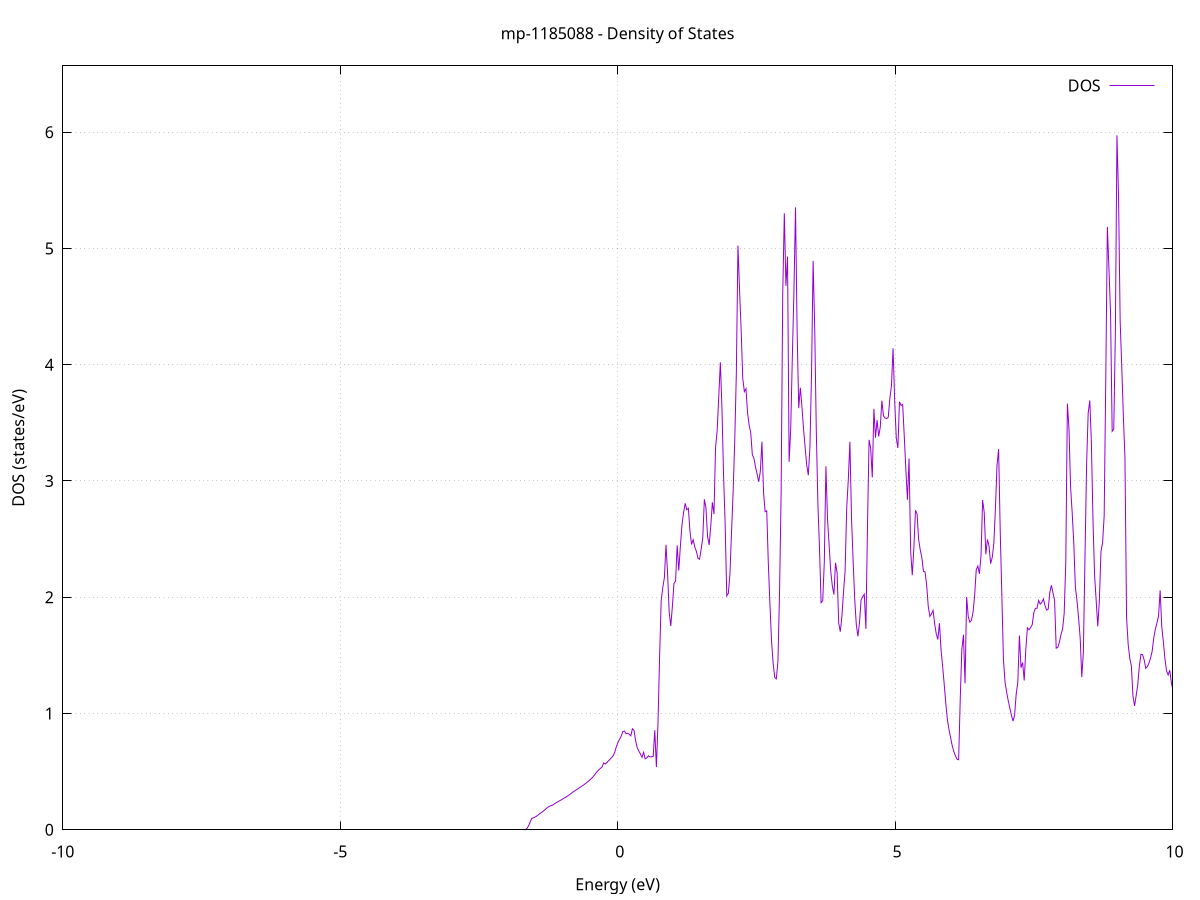 set title 'mp-1185088 - Density of States'
set xlabel 'Energy (eV)'
set ylabel 'DOS (states/eV)'
set grid
set xrange [-10:10]
set yrange [0:6.570]
set xzeroaxis lt -1
set terminal png size 800,600
set output 'mp-1185088_dos_gnuplot.png'
plot '-' using 1:2 with lines title 'DOS'
-41.209600 0.000000
-41.180800 0.000000
-41.152000 0.000000
-41.123200 0.000000
-41.094300 0.000000
-41.065500 0.000000
-41.036700 0.000000
-41.007900 0.000000
-40.979100 0.000000
-40.950200 0.000000
-40.921400 0.000000
-40.892600 0.000000
-40.863800 0.000000
-40.834900 0.000000
-40.806100 0.000000
-40.777300 0.000000
-40.748500 0.000000
-40.719700 0.000000
-40.690800 0.000000
-40.662000 0.000000
-40.633200 0.000000
-40.604400 0.000000
-40.575500 0.000000
-40.546700 0.000000
-40.517900 0.000000
-40.489100 0.000000
-40.460200 0.000000
-40.431400 0.000000
-40.402600 0.000000
-40.373800 0.000000
-40.345000 0.000000
-40.316100 0.000000
-40.287300 0.000000
-40.258500 0.000000
-40.229700 0.000000
-40.200800 0.000000
-40.172000 0.000000
-40.143200 0.000000
-40.114400 0.000000
-40.085600 0.000000
-40.056700 0.000000
-40.027900 0.000000
-39.999100 0.000000
-39.970300 0.000000
-39.941400 0.000000
-39.912600 0.000000
-39.883800 0.000000
-39.855000 0.000000
-39.826200 0.000000
-39.797300 0.000000
-39.768500 0.000000
-39.739700 0.000000
-39.710900 0.000000
-39.682000 0.000000
-39.653200 0.000000
-39.624400 0.000000
-39.595600 0.000000
-39.566800 0.000000
-39.537900 0.000000
-39.509100 0.000000
-39.480300 0.000000
-39.451500 0.000000
-39.422600 0.000000
-39.393800 0.000000
-39.365000 0.000000
-39.336200 0.000000
-39.307300 0.000000
-39.278500 0.000000
-39.249700 0.000000
-39.220900 0.000000
-39.192100 0.000000
-39.163200 0.000000
-39.134400 0.000000
-39.105600 0.000000
-39.076800 0.000000
-39.047900 0.000000
-39.019100 0.000000
-38.990300 0.000000
-38.961500 0.000000
-38.932700 0.000000
-38.903800 0.000000
-38.875000 0.000000
-38.846200 0.000000
-38.817400 0.000000
-38.788500 0.000000
-38.759700 0.000000
-38.730900 0.000000
-38.702100 0.000000
-38.673300 0.000000
-38.644400 0.000000
-38.615600 0.000000
-38.586800 6.778700
-38.558000 36.247500
-38.529100 0.000000
-38.500300 0.000000
-38.471500 0.000000
-38.442700 0.000000
-38.413900 0.000000
-38.385000 0.000000
-38.356200 0.000000
-38.327400 0.000000
-38.298600 0.000000
-38.269700 0.000000
-38.240900 0.000000
-38.212100 0.000000
-38.183300 0.000000
-38.154400 0.000000
-38.125600 0.000000
-38.096800 0.000000
-38.068000 0.000000
-38.039200 0.000000
-38.010300 0.000000
-37.981500 0.000000
-37.952700 0.000000
-37.923900 0.000000
-37.895000 0.000000
-37.866200 0.000000
-37.837400 0.000000
-37.808600 0.000000
-37.779800 0.000000
-37.750900 0.000000
-37.722100 0.000000
-37.693300 0.000000
-37.664500 0.000000
-37.635600 0.000000
-37.606800 0.000000
-37.578000 0.000000
-37.549200 0.000000
-37.520400 0.000000
-37.491500 0.000000
-37.462700 0.000000
-37.433900 0.000000
-37.405100 0.000000
-37.376200 0.000000
-37.347400 0.000000
-37.318600 0.000000
-37.289800 0.000000
-37.261000 0.000000
-37.232100 0.000000
-37.203300 0.000000
-37.174500 0.000000
-37.145700 0.000000
-37.116800 0.000000
-37.088000 0.000000
-37.059200 0.000000
-37.030400 0.000000
-37.001600 0.000000
-36.972700 0.000000
-36.943900 0.000000
-36.915100 0.000000
-36.886300 0.000000
-36.857400 0.000000
-36.828600 0.000000
-36.799800 0.000000
-36.771000 0.000000
-36.742100 0.000000
-36.713300 0.000000
-36.684500 0.000000
-36.655700 0.000000
-36.626900 0.000000
-36.598000 0.000000
-36.569200 0.000000
-36.540400 0.000000
-36.511600 0.000000
-36.482700 0.000000
-36.453900 0.000000
-36.425100 0.000000
-36.396300 0.000000
-36.367500 0.000000
-36.338600 0.000000
-36.309800 0.000000
-36.281000 0.000000
-36.252200 0.000000
-36.223300 0.000000
-36.194500 0.000000
-36.165700 0.000000
-36.136900 0.000000
-36.108100 0.000000
-36.079200 0.000000
-36.050400 0.000000
-36.021600 0.000000
-35.992800 0.000000
-35.963900 0.000000
-35.935100 0.000000
-35.906300 0.000000
-35.877500 0.000000
-35.848700 0.000000
-35.819800 0.000000
-35.791000 0.000000
-35.762200 0.000000
-35.733400 0.000000
-35.704500 0.000000
-35.675700 0.000000
-35.646900 0.000000
-35.618100 0.000000
-35.589200 0.000000
-35.560400 0.000000
-35.531600 0.000000
-35.502800 0.000000
-35.474000 0.000000
-35.445100 0.000000
-35.416300 0.000000
-35.387500 0.000000
-35.358700 0.000000
-35.329800 0.000000
-35.301000 0.000000
-35.272200 0.000000
-35.243400 0.000000
-35.214600 0.000000
-35.185700 0.000000
-35.156900 0.000000
-35.128100 0.000000
-35.099300 0.000000
-35.070400 0.000000
-35.041600 0.000000
-35.012800 0.000000
-34.984000 0.000000
-34.955200 0.000000
-34.926300 0.000000
-34.897500 0.000000
-34.868700 0.000000
-34.839900 0.000000
-34.811000 0.000000
-34.782200 0.000000
-34.753400 0.000000
-34.724600 0.000000
-34.695800 0.000000
-34.666900 0.000000
-34.638100 0.000000
-34.609300 0.000000
-34.580500 0.000000
-34.551600 0.000000
-34.522800 0.000000
-34.494000 0.000000
-34.465200 0.000000
-34.436300 0.000000
-34.407500 0.000000
-34.378700 0.000000
-34.349900 0.000000
-34.321100 0.000000
-34.292200 0.000000
-34.263400 0.000000
-34.234600 0.000000
-34.205800 0.000000
-34.176900 0.000000
-34.148100 0.000000
-34.119300 0.000000
-34.090500 0.000000
-34.061700 0.000000
-34.032800 0.000000
-34.004000 0.000000
-33.975200 0.000000
-33.946400 0.000000
-33.917500 0.000000
-33.888700 0.000000
-33.859900 0.000000
-33.831100 0.000000
-33.802300 0.000000
-33.773400 0.000000
-33.744600 0.000000
-33.715800 0.000000
-33.687000 0.000000
-33.658100 0.000000
-33.629300 0.000000
-33.600500 0.000000
-33.571700 0.000000
-33.542900 0.000000
-33.514000 0.000000
-33.485200 0.000000
-33.456400 0.000000
-33.427600 0.000000
-33.398700 0.000000
-33.369900 0.000000
-33.341100 0.000000
-33.312300 0.000000
-33.283400 0.000000
-33.254600 0.000000
-33.225800 0.000000
-33.197000 0.000000
-33.168200 0.000000
-33.139300 0.000000
-33.110500 0.000000
-33.081700 0.000000
-33.052900 0.000000
-33.024000 0.000000
-32.995200 0.000000
-32.966400 0.000000
-32.937600 0.000000
-32.908800 0.000000
-32.879900 0.000000
-32.851100 0.000000
-32.822300 0.000000
-32.793500 0.000000
-32.764600 0.000000
-32.735800 0.000000
-32.707000 0.000000
-32.678200 0.000000
-32.649400 0.000000
-32.620500 0.000000
-32.591700 0.000000
-32.562900 0.000000
-32.534100 0.000000
-32.505200 0.000000
-32.476400 0.000000
-32.447600 0.000000
-32.418800 0.000000
-32.390000 0.000000
-32.361100 0.000000
-32.332300 0.000000
-32.303500 0.000000
-32.274700 0.000000
-32.245800 0.000000
-32.217000 0.000000
-32.188200 0.000000
-32.159400 0.000000
-32.130600 0.000000
-32.101700 0.000000
-32.072900 0.000000
-32.044100 0.000000
-32.015300 0.000000
-31.986400 0.000000
-31.957600 0.000000
-31.928800 0.000000
-31.900000 0.000000
-31.871100 0.000000
-31.842300 0.000000
-31.813500 0.000000
-31.784700 0.000000
-31.755900 0.000000
-31.727000 0.000000
-31.698200 0.000000
-31.669400 0.000000
-31.640600 0.000000
-31.611700 0.000000
-31.582900 0.000000
-31.554100 0.000000
-31.525300 0.000000
-31.496500 0.000000
-31.467600 0.000000
-31.438800 0.000000
-31.410000 0.000000
-31.381200 0.000000
-31.352300 0.000000
-31.323500 0.000000
-31.294700 0.000000
-31.265900 0.000000
-31.237100 0.000000
-31.208200 0.000000
-31.179400 0.000000
-31.150600 0.000000
-31.121800 0.000000
-31.092900 0.000000
-31.064100 0.000000
-31.035300 0.000000
-31.006500 0.000000
-30.977700 0.000000
-30.948800 0.000000
-30.920000 0.000000
-30.891200 0.000000
-30.862400 0.000000
-30.833500 0.000000
-30.804700 0.000000
-30.775900 0.000000
-30.747100 0.000000
-30.718200 0.000000
-30.689400 0.000000
-30.660600 0.000000
-30.631800 0.000000
-30.603000 0.000000
-30.574100 0.000000
-30.545300 0.000000
-30.516500 0.000000
-30.487700 0.000000
-30.458800 0.000000
-30.430000 0.000000
-30.401200 0.000000
-30.372400 0.000000
-30.343600 0.000000
-30.314700 0.000000
-30.285900 0.000000
-30.257100 0.000000
-30.228300 0.000000
-30.199400 0.000000
-30.170600 0.000000
-30.141800 0.000000
-30.113000 0.000000
-30.084200 0.000000
-30.055300 0.000000
-30.026500 0.000000
-29.997700 0.000000
-29.968900 0.000000
-29.940000 0.000000
-29.911200 0.000000
-29.882400 0.000000
-29.853600 0.000000
-29.824800 0.000000
-29.795900 0.000000
-29.767100 0.000000
-29.738300 0.000000
-29.709500 0.000000
-29.680600 0.000000
-29.651800 0.000000
-29.623000 0.000000
-29.594200 0.000000
-29.565300 0.000000
-29.536500 0.000000
-29.507700 0.000000
-29.478900 0.000000
-29.450100 0.000000
-29.421200 0.000000
-29.392400 0.000000
-29.363600 0.000000
-29.334800 0.000000
-29.305900 0.000000
-29.277100 0.000000
-29.248300 0.000000
-29.219500 0.000000
-29.190700 0.000000
-29.161800 0.000000
-29.133000 0.000000
-29.104200 0.000000
-29.075400 0.000000
-29.046500 0.000000
-29.017700 0.000000
-28.988900 0.000000
-28.960100 0.000000
-28.931300 0.000000
-28.902400 0.000000
-28.873600 0.000000
-28.844800 0.000000
-28.816000 0.000000
-28.787100 0.000000
-28.758300 0.000000
-28.729500 0.000000
-28.700700 0.000000
-28.671900 0.000000
-28.643000 0.000000
-28.614200 0.000000
-28.585400 0.000000
-28.556600 0.000000
-28.527700 0.000000
-28.498900 0.000000
-28.470100 0.000000
-28.441300 0.000000
-28.412500 0.000000
-28.383600 0.000000
-28.354800 0.000000
-28.326000 0.000000
-28.297200 0.000000
-28.268300 0.000000
-28.239500 0.000000
-28.210700 0.000000
-28.181900 0.000000
-28.153000 0.000000
-28.124200 0.000000
-28.095400 0.000000
-28.066600 0.000000
-28.037800 0.000000
-28.008900 0.000000
-27.980100 0.000000
-27.951300 0.000000
-27.922500 0.000000
-27.893600 0.000000
-27.864800 0.000000
-27.836000 0.000000
-27.807200 0.000000
-27.778400 0.000000
-27.749500 0.000000
-27.720700 0.000000
-27.691900 0.000000
-27.663100 0.000000
-27.634200 0.000000
-27.605400 0.000000
-27.576600 0.000000
-27.547800 0.000000
-27.519000 0.000000
-27.490100 0.000000
-27.461300 0.000000
-27.432500 0.000000
-27.403700 0.000000
-27.374800 0.000000
-27.346000 0.000000
-27.317200 0.000000
-27.288400 0.000000
-27.259600 0.000000
-27.230700 0.000000
-27.201900 0.000000
-27.173100 0.000000
-27.144300 0.000000
-27.115400 0.000000
-27.086600 0.000000
-27.057800 0.000000
-27.029000 0.000000
-27.000100 0.000000
-26.971300 0.000000
-26.942500 0.000000
-26.913700 0.000000
-26.884900 0.000000
-26.856000 0.000000
-26.827200 0.000000
-26.798400 0.000000
-26.769600 0.000000
-26.740700 0.000000
-26.711900 0.000000
-26.683100 0.000000
-26.654300 0.000000
-26.625500 0.000000
-26.596600 0.000000
-26.567800 0.000000
-26.539000 0.000000
-26.510200 0.000000
-26.481300 0.000000
-26.452500 0.000000
-26.423700 0.000000
-26.394900 0.000000
-26.366100 0.000000
-26.337200 0.000000
-26.308400 0.000000
-26.279600 0.000000
-26.250800 0.000000
-26.221900 0.000000
-26.193100 0.000000
-26.164300 0.000000
-26.135500 0.000000
-26.106700 0.000000
-26.077800 0.000000
-26.049000 0.000000
-26.020200 0.000000
-25.991400 0.000000
-25.962500 0.000000
-25.933700 0.000000
-25.904900 0.000000
-25.876100 0.000000
-25.847200 0.000000
-25.818400 0.000000
-25.789600 0.000000
-25.760800 0.000000
-25.732000 0.000000
-25.703100 0.000000
-25.674300 0.000000
-25.645500 0.000000
-25.616700 0.000000
-25.587800 0.000000
-25.559000 0.000000
-25.530200 0.000000
-25.501400 0.000000
-25.472600 0.000000
-25.443700 0.000000
-25.414900 0.000000
-25.386100 0.000000
-25.357300 0.000000
-25.328400 0.000000
-25.299600 0.000000
-25.270800 0.000000
-25.242000 0.000000
-25.213200 0.000000
-25.184300 0.000000
-25.155500 0.000000
-25.126700 0.000000
-25.097900 0.000000
-25.069000 0.000000
-25.040200 0.000000
-25.011400 0.000000
-24.982600 0.000000
-24.953800 0.000000
-24.924900 0.000000
-24.896100 0.000000
-24.867300 0.000000
-24.838500 0.000000
-24.809600 0.000000
-24.780800 0.000000
-24.752000 0.000000
-24.723200 0.000000
-24.694300 0.000000
-24.665500 0.000000
-24.636700 0.000000
-24.607900 0.000000
-24.579100 0.000000
-24.550200 0.000000
-24.521400 0.000000
-24.492600 0.000000
-24.463800 0.000000
-24.434900 0.000000
-24.406100 0.000000
-24.377300 0.000000
-24.348500 0.000000
-24.319700 0.000000
-24.290800 0.000000
-24.262000 0.000000
-24.233200 0.000000
-24.204400 0.000000
-24.175500 0.000000
-24.146700 0.000000
-24.117900 0.000000
-24.089100 0.000000
-24.060300 0.000000
-24.031400 0.000000
-24.002600 0.000000
-23.973800 0.000000
-23.945000 0.000000
-23.916100 0.000000
-23.887300 0.000000
-23.858500 0.000000
-23.829700 0.000000
-23.800900 0.000000
-23.772000 0.000000
-23.743200 0.000000
-23.714400 0.000000
-23.685600 0.000000
-23.656700 0.000000
-23.627900 0.000000
-23.599100 0.000000
-23.570300 0.000000
-23.541500 0.000000
-23.512600 0.000000
-23.483800 0.000000
-23.455000 0.000000
-23.426200 0.000000
-23.397300 0.000000
-23.368500 0.000000
-23.339700 0.000000
-23.310900 0.000000
-23.282000 0.000000
-23.253200 0.000000
-23.224400 0.000000
-23.195600 0.000000
-23.166800 0.000000
-23.137900 0.000000
-23.109100 0.000000
-23.080300 0.000000
-23.051500 0.000000
-23.022600 0.000000
-22.993800 0.000000
-22.965000 0.000000
-22.936200 0.000000
-22.907400 0.000000
-22.878500 0.000000
-22.849700 0.000000
-22.820900 0.000000
-22.792100 0.000000
-22.763200 0.000000
-22.734400 0.000000
-22.705600 0.000000
-22.676800 0.000000
-22.648000 0.000000
-22.619100 0.000000
-22.590300 0.000000
-22.561500 0.000000
-22.532700 0.000000
-22.503800 0.000000
-22.475000 0.000000
-22.446200 0.000000
-22.417400 0.000000
-22.388600 0.000000
-22.359700 0.000000
-22.330900 0.000000
-22.302100 0.000000
-22.273300 0.000000
-22.244400 0.000000
-22.215600 0.000000
-22.186800 0.000000
-22.158000 0.000000
-22.129100 0.000000
-22.100300 0.000000
-22.071500 0.000000
-22.042700 0.000000
-22.013900 0.000000
-21.985000 0.000000
-21.956200 0.000000
-21.927400 0.000000
-21.898600 0.000000
-21.869700 0.000000
-21.840900 0.000000
-21.812100 0.000000
-21.783300 0.000000
-21.754500 0.000000
-21.725600 0.000000
-21.696800 0.000000
-21.668000 0.000000
-21.639200 0.000000
-21.610300 0.000000
-21.581500 0.000000
-21.552700 0.000000
-21.523900 0.000000
-21.495100 0.000000
-21.466200 0.000000
-21.437400 0.000000
-21.408600 0.000000
-21.379800 0.000000
-21.350900 0.000000
-21.322100 0.000000
-21.293300 0.000000
-21.264500 0.000000
-21.235700 0.000000
-21.206800 0.000000
-21.178000 0.000000
-21.149200 0.000000
-21.120400 0.000000
-21.091500 0.000000
-21.062700 0.000000
-21.033900 0.000000
-21.005100 0.000000
-20.976200 0.000000
-20.947400 0.000000
-20.918600 0.000000
-20.889800 0.000000
-20.861000 0.000000
-20.832100 0.000000
-20.803300 0.000000
-20.774500 0.000000
-20.745700 0.000000
-20.716800 0.000000
-20.688000 0.000000
-20.659200 0.000000
-20.630400 0.000000
-20.601600 0.000000
-20.572700 0.000000
-20.543900 0.000000
-20.515100 0.000000
-20.486300 0.000000
-20.457400 0.000000
-20.428600 0.000000
-20.399800 0.000000
-20.371000 0.000000
-20.342200 0.000000
-20.313300 0.000000
-20.284500 0.000000
-20.255700 0.000000
-20.226900 0.000000
-20.198000 0.000000
-20.169200 0.000000
-20.140400 0.000000
-20.111600 0.000000
-20.082800 0.000000
-20.053900 0.000000
-20.025100 0.000000
-19.996300 0.000000
-19.967500 0.000000
-19.938600 0.000000
-19.909800 0.000000
-19.881000 0.000000
-19.852200 0.000000
-19.823400 0.000000
-19.794500 0.000000
-19.765700 0.000000
-19.736900 0.000000
-19.708100 0.000000
-19.679200 0.000000
-19.650400 0.000000
-19.621600 0.000000
-19.592800 0.000000
-19.563900 0.000000
-19.535100 0.000000
-19.506300 0.000000
-19.477500 0.000000
-19.448700 0.000000
-19.419800 0.000000
-19.391000 0.000000
-19.362200 0.000000
-19.333400 0.000000
-19.304500 0.000000
-19.275700 0.000000
-19.246900 0.000000
-19.218100 0.000000
-19.189300 0.000000
-19.160400 0.000000
-19.131600 0.000000
-19.102800 0.000000
-19.074000 0.000000
-19.045100 0.000000
-19.016300 0.000000
-18.987500 0.000000
-18.958700 0.000000
-18.929900 0.000000
-18.901000 0.000000
-18.872200 0.000000
-18.843400 0.000000
-18.814600 0.000000
-18.785700 0.000000
-18.756900 0.000000
-18.728100 0.000000
-18.699300 0.000000
-18.670500 0.000000
-18.641600 0.000000
-18.612800 0.000000
-18.584000 0.000000
-18.555200 0.000000
-18.526300 0.000000
-18.497500 0.000000
-18.468700 0.000000
-18.439900 0.000000
-18.411000 0.000000
-18.382200 0.000000
-18.353400 1.453400
-18.324600 4.507500
-18.295800 15.107700
-18.266900 21.912200
-18.238100 26.253500
-18.209300 24.263900
-18.180500 16.179600
-18.151600 8.177700
-18.122800 13.905800
-18.094000 14.290000
-18.065200 19.331400
-18.036400 15.427100
-18.007500 15.355000
-17.978700 27.843500
-17.949900 15.537400
-17.921100 11.397700
-17.892200 17.215100
-17.863400 47.875300
-17.834600 1.149000
-17.805800 0.000000
-17.777000 0.000000
-17.748100 0.000000
-17.719300 0.000000
-17.690500 0.000000
-17.661700 0.000000
-17.632800 0.000000
-17.604000 0.000000
-17.575200 0.000000
-17.546400 0.000000
-17.517600 0.000000
-17.488700 0.000000
-17.459900 0.000000
-17.431100 0.000000
-17.402300 0.000000
-17.373400 0.000000
-17.344600 0.000000
-17.315800 0.000000
-17.287000 0.000000
-17.258100 0.000000
-17.229300 0.000000
-17.200500 0.000000
-17.171700 0.000000
-17.142900 0.000000
-17.114000 0.000000
-17.085200 0.000000
-17.056400 0.000000
-17.027600 0.000000
-16.998700 0.000000
-16.969900 0.000000
-16.941100 0.000000
-16.912300 0.000000
-16.883500 0.000000
-16.854600 0.000000
-16.825800 0.000000
-16.797000 0.000000
-16.768200 0.000000
-16.739300 0.000000
-16.710500 0.000000
-16.681700 0.000000
-16.652900 0.000000
-16.624100 0.000000
-16.595200 0.000000
-16.566400 0.000000
-16.537600 0.000000
-16.508800 0.000000
-16.479900 0.000000
-16.451100 0.000000
-16.422300 0.000000
-16.393500 0.000000
-16.364700 0.000000
-16.335800 0.000000
-16.307000 0.000000
-16.278200 0.000000
-16.249400 0.000000
-16.220500 0.000000
-16.191700 0.000000
-16.162900 0.000000
-16.134100 0.000000
-16.105200 0.000000
-16.076400 0.000000
-16.047600 0.000000
-16.018800 0.000000
-15.990000 0.000000
-15.961100 0.000000
-15.932300 0.000000
-15.903500 0.000000
-15.874700 0.000000
-15.845800 0.000000
-15.817000 0.000000
-15.788200 0.000000
-15.759400 0.000000
-15.730600 0.000000
-15.701700 0.000000
-15.672900 0.000000
-15.644100 0.000000
-15.615300 0.000000
-15.586400 0.000000
-15.557600 0.000000
-15.528800 0.000000
-15.500000 0.000000
-15.471200 0.000000
-15.442300 0.000000
-15.413500 0.000000
-15.384700 0.000000
-15.355900 0.000000
-15.327000 0.000000
-15.298200 0.000000
-15.269400 0.000000
-15.240600 0.000000
-15.211800 0.000000
-15.182900 0.000000
-15.154100 0.000000
-15.125300 0.000000
-15.096500 0.000000
-15.067600 0.000000
-15.038800 0.000000
-15.010000 0.000000
-14.981200 0.000000
-14.952400 0.000000
-14.923500 0.000000
-14.894700 0.000000
-14.865900 0.000000
-14.837100 0.000000
-14.808200 0.000000
-14.779400 0.000000
-14.750600 0.000000
-14.721800 0.000000
-14.692900 0.000000
-14.664100 0.000000
-14.635300 0.000000
-14.606500 0.000000
-14.577700 0.000000
-14.548800 0.000000
-14.520000 0.000000
-14.491200 0.000000
-14.462400 0.000000
-14.433500 0.000000
-14.404700 0.000000
-14.375900 0.000000
-14.347100 0.000000
-14.318300 0.000000
-14.289400 0.000000
-14.260600 0.000000
-14.231800 0.000000
-14.203000 0.000000
-14.174100 0.000000
-14.145300 0.000000
-14.116500 0.000000
-14.087700 0.000000
-14.058900 0.000000
-14.030000 0.000000
-14.001200 0.000000
-13.972400 0.000000
-13.943600 0.000000
-13.914700 0.000000
-13.885900 0.000000
-13.857100 0.000000
-13.828300 0.000000
-13.799500 0.000000
-13.770600 0.000000
-13.741800 0.000000
-13.713000 0.000000
-13.684200 0.000000
-13.655300 0.000000
-13.626500 0.000000
-13.597700 0.000000
-13.568900 0.000000
-13.540000 0.000000
-13.511200 0.000000
-13.482400 0.000000
-13.453600 0.000000
-13.424800 0.000000
-13.395900 0.000000
-13.367100 0.000000
-13.338300 0.000000
-13.309500 0.000000
-13.280600 0.000000
-13.251800 0.000000
-13.223000 0.000000
-13.194200 0.000000
-13.165400 0.000000
-13.136500 0.000000
-13.107700 0.000000
-13.078900 0.000000
-13.050100 0.000000
-13.021200 0.000000
-12.992400 0.000000
-12.963600 0.000000
-12.934800 0.000000
-12.906000 0.000000
-12.877100 0.000000
-12.848300 0.000000
-12.819500 0.000000
-12.790700 0.000000
-12.761800 0.000000
-12.733000 0.000000
-12.704200 0.000000
-12.675400 0.000000
-12.646600 0.000000
-12.617700 0.000000
-12.588900 0.000000
-12.560100 0.000000
-12.531300 0.000000
-12.502400 0.000000
-12.473600 0.000000
-12.444800 0.000000
-12.416000 0.000000
-12.387100 0.000000
-12.358300 0.000000
-12.329500 0.000000
-12.300700 0.000000
-12.271900 0.000000
-12.243000 0.000000
-12.214200 0.000000
-12.185400 0.000000
-12.156600 0.000000
-12.127700 0.000000
-12.098900 0.000000
-12.070100 47.653800
-12.041300 0.000000
-12.012500 0.000000
-11.983600 0.000000
-11.954800 0.000000
-11.926000 0.000000
-11.897200 0.000000
-11.868300 0.000000
-11.839500 0.000000
-11.810700 0.000000
-11.781900 0.000000
-11.753100 0.000000
-11.724200 0.000000
-11.695400 0.000000
-11.666600 0.000000
-11.637800 0.000000
-11.608900 0.000000
-11.580100 0.000000
-11.551300 0.000000
-11.522500 0.000000
-11.493700 0.000000
-11.464800 0.000000
-11.436000 0.000000
-11.407200 0.000000
-11.378400 0.000000
-11.349500 0.000000
-11.320700 0.000000
-11.291900 0.000000
-11.263100 0.000000
-11.234300 0.000000
-11.205400 0.000000
-11.176600 0.000000
-11.147800 0.000000
-11.119000 0.000000
-11.090100 0.000000
-11.061300 0.000000
-11.032500 0.000000
-11.003700 0.000000
-10.974800 0.000000
-10.946000 0.000000
-10.917200 0.000000
-10.888400 0.000000
-10.859600 0.000000
-10.830700 0.000000
-10.801900 0.000000
-10.773100 0.000000
-10.744300 0.000000
-10.715400 0.000000
-10.686600 0.000000
-10.657800 0.000000
-10.629000 0.000000
-10.600200 0.000000
-10.571300 0.000000
-10.542500 0.000000
-10.513700 0.000000
-10.484900 0.000000
-10.456000 0.000000
-10.427200 0.000000
-10.398400 0.000000
-10.369600 0.000000
-10.340800 0.000000
-10.311900 0.000000
-10.283100 0.000000
-10.254300 0.000000
-10.225500 0.000000
-10.196600 0.000000
-10.167800 0.000000
-10.139000 0.000000
-10.110200 0.000000
-10.081400 0.000000
-10.052500 0.000000
-10.023700 0.000000
-9.994900 0.000000
-9.966100 0.000000
-9.937200 0.000000
-9.908400 0.000000
-9.879600 0.000000
-9.850800 0.000000
-9.821900 0.000000
-9.793100 0.000000
-9.764300 0.000000
-9.735500 0.000000
-9.706700 0.000000
-9.677800 0.000000
-9.649000 0.000000
-9.620200 0.000000
-9.591400 0.000000
-9.562500 0.000000
-9.533700 0.000000
-9.504900 0.000000
-9.476100 0.000000
-9.447300 0.000000
-9.418400 0.000000
-9.389600 0.000000
-9.360800 0.000000
-9.332000 0.000000
-9.303100 0.000000
-9.274300 0.000000
-9.245500 0.000000
-9.216700 0.000000
-9.187900 0.000000
-9.159000 0.000000
-9.130200 0.000000
-9.101400 0.000000
-9.072600 0.000000
-9.043700 0.000000
-9.014900 0.000000
-8.986100 0.000000
-8.957300 0.000000
-8.928500 0.000000
-8.899600 0.000000
-8.870800 0.000000
-8.842000 0.000000
-8.813200 0.000000
-8.784300 0.000000
-8.755500 0.000000
-8.726700 0.000000
-8.697900 0.000000
-8.669000 0.000000
-8.640200 0.000000
-8.611400 0.000000
-8.582600 0.000000
-8.553800 0.000000
-8.524900 0.000000
-8.496100 0.000000
-8.467300 0.000000
-8.438500 0.000000
-8.409600 0.000000
-8.380800 0.000000
-8.352000 0.000000
-8.323200 0.000000
-8.294400 0.000000
-8.265500 0.000000
-8.236700 0.000000
-8.207900 0.000000
-8.179100 0.000000
-8.150200 0.000000
-8.121400 0.000000
-8.092600 0.000000
-8.063800 0.000000
-8.035000 0.000000
-8.006100 0.000000
-7.977300 0.000000
-7.948500 0.000000
-7.919700 0.000000
-7.890800 0.000000
-7.862000 0.000000
-7.833200 0.000000
-7.804400 0.000000
-7.775600 0.000000
-7.746700 0.000000
-7.717900 0.000000
-7.689100 0.000000
-7.660300 0.000000
-7.631400 0.000000
-7.602600 0.000000
-7.573800 0.000000
-7.545000 0.000000
-7.516100 0.000000
-7.487300 0.000000
-7.458500 0.000000
-7.429700 0.000000
-7.400900 0.000000
-7.372000 0.000000
-7.343200 0.000000
-7.314400 0.000000
-7.285600 0.000000
-7.256700 0.000000
-7.227900 0.000000
-7.199100 0.000000
-7.170300 0.000000
-7.141500 0.000000
-7.112600 0.000000
-7.083800 0.000000
-7.055000 0.000000
-7.026200 0.000000
-6.997300 0.000000
-6.968500 0.000000
-6.939700 0.000000
-6.910900 0.000000
-6.882100 0.000000
-6.853200 0.000000
-6.824400 0.000000
-6.795600 0.000000
-6.766800 0.000000
-6.737900 0.000000
-6.709100 0.000000
-6.680300 0.000000
-6.651500 0.000000
-6.622700 0.000000
-6.593800 0.000000
-6.565000 0.000000
-6.536200 0.000000
-6.507400 0.000000
-6.478500 0.000000
-6.449700 0.000000
-6.420900 0.000000
-6.392100 0.000000
-6.363300 0.000000
-6.334400 0.000000
-6.305600 0.000000
-6.276800 0.000000
-6.248000 0.000000
-6.219100 0.000000
-6.190300 0.000000
-6.161500 0.000000
-6.132700 0.000000
-6.103800 0.000000
-6.075000 0.000000
-6.046200 0.000000
-6.017400 0.000000
-5.988600 0.000000
-5.959700 0.000000
-5.930900 0.000000
-5.902100 0.000000
-5.873300 0.000000
-5.844400 0.000000
-5.815600 0.000000
-5.786800 0.000000
-5.758000 0.000000
-5.729200 0.000000
-5.700300 0.000000
-5.671500 0.000000
-5.642700 0.000000
-5.613900 0.000000
-5.585000 0.000000
-5.556200 0.000000
-5.527400 0.000000
-5.498600 0.000000
-5.469800 0.000000
-5.440900 0.000000
-5.412100 0.000000
-5.383300 0.000000
-5.354500 0.000000
-5.325600 0.000000
-5.296800 0.000000
-5.268000 0.000000
-5.239200 0.000000
-5.210400 0.000000
-5.181500 0.000000
-5.152700 0.000000
-5.123900 0.000000
-5.095100 0.000000
-5.066200 0.000000
-5.037400 0.000000
-5.008600 0.000000
-4.979800 0.000000
-4.950900 0.000000
-4.922100 0.000000
-4.893300 0.000000
-4.864500 0.000000
-4.835700 0.000000
-4.806800 0.000000
-4.778000 0.000000
-4.749200 0.000000
-4.720400 0.000000
-4.691500 0.000000
-4.662700 0.000000
-4.633900 0.000000
-4.605100 0.000000
-4.576300 0.000000
-4.547400 0.000000
-4.518600 0.000000
-4.489800 0.000000
-4.461000 0.000000
-4.432100 0.000000
-4.403300 0.000000
-4.374500 0.000000
-4.345700 0.000000
-4.316900 0.000000
-4.288000 0.000000
-4.259200 0.000000
-4.230400 0.000000
-4.201600 0.000000
-4.172700 0.000000
-4.143900 0.000000
-4.115100 0.000000
-4.086300 0.000000
-4.057500 0.000000
-4.028600 0.000000
-3.999800 0.000000
-3.971000 0.000000
-3.942200 0.000000
-3.913300 0.000000
-3.884500 0.000000
-3.855700 0.000000
-3.826900 0.000000
-3.798000 0.000000
-3.769200 0.000000
-3.740400 0.000000
-3.711600 0.000000
-3.682800 0.000000
-3.653900 0.000000
-3.625100 0.000000
-3.596300 0.000000
-3.567500 0.000000
-3.538600 0.000000
-3.509800 0.000000
-3.481000 0.000000
-3.452200 0.000000
-3.423400 0.000000
-3.394500 0.000000
-3.365700 0.000000
-3.336900 0.000000
-3.308100 0.000000
-3.279200 0.000000
-3.250400 0.000000
-3.221600 0.000000
-3.192800 0.000000
-3.164000 0.000000
-3.135100 0.000000
-3.106300 0.000000
-3.077500 0.000000
-3.048700 0.000000
-3.019800 0.000000
-2.991000 0.000000
-2.962200 0.000000
-2.933400 0.000000
-2.904600 0.000000
-2.875700 0.000000
-2.846900 0.000000
-2.818100 0.000000
-2.789300 0.000000
-2.760400 0.000000
-2.731600 0.000000
-2.702800 0.000000
-2.674000 0.000000
-2.645200 0.000000
-2.616300 0.000000
-2.587500 0.000000
-2.558700 0.000000
-2.529900 0.000000
-2.501000 0.000000
-2.472200 0.000000
-2.443400 0.000000
-2.414600 0.000000
-2.385700 0.000000
-2.356900 0.000000
-2.328100 0.000000
-2.299300 0.000000
-2.270500 0.000000
-2.241600 0.000000
-2.212800 0.000000
-2.184000 0.000000
-2.155200 0.000000
-2.126300 0.000000
-2.097500 0.000000
-2.068700 0.000000
-2.039900 0.000000
-2.011100 0.000000
-1.982200 0.000000
-1.953400 0.000000
-1.924600 0.000000
-1.895800 0.000000
-1.866900 0.000000
-1.838100 0.000000
-1.809300 0.000000
-1.780500 0.000000
-1.751700 0.000000
-1.722800 0.000000
-1.694000 0.000000
-1.665200 0.001000
-1.636400 0.011200
-1.607500 0.032200
-1.578700 0.063500
-1.549900 0.097300
-1.521100 0.101700
-1.492300 0.108200
-1.463400 0.116600
-1.434600 0.126600
-1.405800 0.138000
-1.377000 0.148300
-1.348100 0.157100
-1.319300 0.168700
-1.290500 0.180700
-1.261700 0.192400
-1.232800 0.201100
-1.204000 0.206800
-1.175200 0.210800
-1.146400 0.220800
-1.117600 0.229500
-1.088700 0.237900
-1.059900 0.246000
-1.031100 0.253500
-1.002300 0.261500
-0.973400 0.269400
-0.944600 0.277700
-0.915800 0.286300
-0.887000 0.295400
-0.858200 0.305300
-0.829300 0.315700
-0.800500 0.326200
-0.771700 0.335100
-0.742900 0.344100
-0.714000 0.353100
-0.685200 0.362100
-0.656400 0.371100
-0.627600 0.380800
-0.598800 0.390700
-0.569900 0.401000
-0.541100 0.412300
-0.512300 0.423800
-0.483500 0.436900
-0.454600 0.450000
-0.425800 0.466000
-0.397000 0.484600
-0.368200 0.501200
-0.339400 0.515700
-0.310500 0.528200
-0.281700 0.539100
-0.252900 0.575100
-0.224100 0.565500
-0.195200 0.578300
-0.166400 0.592200
-0.137600 0.606200
-0.108800 0.621100
-0.079900 0.637900
-0.051100 0.667500
-0.022300 0.717000
0.006500 0.750900
0.035300 0.780200
0.064200 0.805600
0.093000 0.844500
0.121800 0.849600
0.150600 0.826800
0.179500 0.830100
0.208300 0.821600
0.237100 0.807700
0.265900 0.868400
0.294700 0.854900
0.323600 0.767300
0.352400 0.706500
0.381200 0.677000
0.410000 0.652800
0.438900 0.623500
0.467700 0.666000
0.496500 0.609900
0.525300 0.618500
0.554100 0.636400
0.583000 0.626400
0.611800 0.628600
0.640600 0.630400
0.669400 0.856000
0.698300 0.539300
0.727100 0.918100
0.755900 1.484900
0.784700 1.971300
0.813500 2.082500
0.842400 2.169200
0.871200 2.451500
0.900000 2.202900
0.928800 1.871100
0.957700 1.752400
0.986500 1.921400
1.015300 2.120500
1.044100 2.138100
1.073000 2.445700
1.101800 2.229900
1.130600 2.440100
1.159400 2.622600
1.188200 2.727400
1.217100 2.807700
1.245900 2.752100
1.274700 2.765100
1.303500 2.568100
1.332400 2.453500
1.361200 2.494900
1.390000 2.433500
1.418800 2.394500
1.447600 2.335100
1.476500 2.326700
1.505300 2.414500
1.534100 2.509900
1.562900 2.842200
1.591800 2.768700
1.620600 2.521600
1.649400 2.449900
1.678200 2.610200
1.707000 2.816300
1.735900 2.715300
1.764700 3.289600
1.793500 3.431800
1.822300 3.726000
1.851200 4.020700
1.880000 3.623400
1.908800 3.050400
1.937600 2.629800
1.966400 2.011300
1.995300 2.033700
2.024100 2.201400
2.052900 2.565100
2.081700 2.910300
2.110600 3.348700
2.139400 3.930100
2.168200 5.024900
2.197000 4.641400
2.225800 4.301300
2.254700 3.883700
2.283500 3.768500
2.312300 3.793500
2.341100 3.585700
2.370000 3.481200
2.398800 3.412200
2.427600 3.225600
2.456400 3.194200
2.485300 3.119900
2.514100 3.056700
2.542900 2.993100
2.571700 3.082800
2.600500 3.337900
2.629400 2.901300
2.658200 2.735700
2.687000 2.743300
2.715800 2.288300
2.744700 1.938800
2.773500 1.624400
2.802300 1.432800
2.831100 1.310000
2.859900 1.297900
2.888800 1.450700
2.917600 2.030500
2.946400 2.899000
2.975200 4.604600
3.004100 5.302200
3.032900 4.677400
3.061700 4.928800
3.090500 3.164400
3.119300 3.450500
3.148200 4.060600
3.177000 4.628900
3.205800 5.353800
3.234600 4.292100
3.263500 3.625800
3.292300 3.802200
3.321100 3.641500
3.349900 3.449100
3.378700 3.291200
3.407600 3.136600
3.436400 3.049400
3.465200 3.286900
3.494000 3.918300
3.522900 4.892800
3.551700 4.314900
3.580500 3.424900
3.609300 2.798100
3.638200 2.415000
3.667000 1.953300
3.695800 1.970600
3.724600 2.300700
3.753400 3.126400
3.782300 2.675400
3.811100 2.450000
3.839900 2.227300
3.868700 2.098800
3.897600 2.023400
3.926400 2.296600
3.955200 2.209400
3.984000 1.778600
4.012800 1.703800
4.041700 1.834800
4.070500 2.041700
4.099300 2.223300
4.128100 2.765300
4.157000 3.010100
4.185800 3.337100
4.214600 2.687100
4.243400 2.322000
4.272200 1.990300
4.301100 1.765500
4.329900 1.662900
4.358700 1.781500
4.387500 1.977500
4.416400 2.004200
4.445200 2.026300
4.474000 1.727300
4.502800 2.610100
4.531600 3.353600
4.560500 3.280300
4.589300 3.030100
4.618100 3.620700
4.646900 3.372000
4.675800 3.523200
4.704600 3.382800
4.733400 3.464200
4.762200 3.690300
4.791100 3.559300
4.819900 3.541200
4.848700 3.536400
4.877500 3.548200
4.906300 3.712100
4.935200 3.820800
4.964000 4.139900
4.992800 3.690700
5.021600 3.370900
5.050500 3.283800
5.079300 3.681400
5.108100 3.649600
5.136900 3.658200
5.165700 3.384500
5.194600 3.094200
5.223400 2.838900
5.252200 3.193500
5.281000 2.396700
5.309900 2.189400
5.338700 2.423100
5.367500 2.747900
5.396300 2.717800
5.425100 2.494100
5.454000 2.405400
5.482800 2.340500
5.511600 2.221700
5.540400 2.217800
5.569300 2.104600
5.598100 1.921400
5.626900 1.835400
5.655700 1.857300
5.684500 1.887600
5.713400 1.771900
5.742200 1.685400
5.771000 1.636500
5.799800 1.776900
5.828700 1.546100
5.857500 1.402100
5.886300 1.248400
5.915100 1.082100
5.943900 0.943700
5.972800 0.859300
6.001600 0.791200
6.030400 0.721800
6.059200 0.673500
6.088100 0.635300
6.116900 0.606900
6.145700 0.602200
6.174500 1.122700
6.203400 1.551900
6.232200 1.677500
6.261000 1.258800
6.289800 2.002100
6.318600 1.834200
6.347500 1.785300
6.376300 1.801000
6.405100 1.870100
6.433900 2.012500
6.462800 2.236000
6.491600 2.268000
6.520400 2.201100
6.549200 2.359100
6.578000 2.835800
6.606900 2.728600
6.635700 2.370000
6.664500 2.496800
6.693300 2.440900
6.722200 2.288200
6.751000 2.343200
6.779800 2.460400
6.808600 2.764800
6.837400 3.135100
6.866300 3.273900
6.895100 2.567300
6.923900 2.024900
6.952700 1.466100
6.981600 1.272000
7.010400 1.183100
7.039200 1.111300
7.068000 1.046300
7.096800 0.985900
7.125700 0.934900
7.154500 0.987100
7.183300 1.168300
7.212100 1.267800
7.241000 1.671200
7.269800 1.394600
7.298600 1.438600
7.327400 1.283800
7.356300 1.552800
7.385100 1.737000
7.413900 1.719800
7.442700 1.738800
7.471500 1.763400
7.500400 1.866100
7.529200 1.904500
7.558000 1.904700
7.586800 1.972300
7.615700 1.940700
7.644500 1.955200
7.673300 1.985000
7.702100 1.928000
7.730900 1.889200
7.759800 1.898200
7.788600 2.039500
7.817400 2.103300
7.846200 2.037700
7.875100 1.971900
7.903900 1.561600
7.932700 1.568900
7.961500 1.612400
7.990300 1.679400
8.019200 1.727400
8.048000 1.861700
8.076800 2.302300
8.105600 3.665700
8.134500 3.447600
8.163300 2.946300
8.192100 2.726000
8.220900 2.465100
8.249700 2.085500
8.278600 1.971500
8.307400 1.820900
8.336200 1.649900
8.365000 1.313200
8.393900 1.531000
8.422700 2.344500
8.451500 3.133900
8.480300 3.583400
8.509200 3.692500
8.538000 3.333700
8.566800 2.661500
8.595600 2.191800
8.624400 1.970300
8.653300 1.749200
8.682100 1.973500
8.710900 2.393900
8.739700 2.465400
8.768600 2.700100
8.797400 3.875600
8.826200 5.185100
8.855000 4.822200
8.883800 4.440800
8.912700 3.427200
8.941500 3.447300
8.970300 4.270100
8.999100 5.972700
9.028000 5.434700
9.056800 4.372800
9.085600 3.979200
9.114400 3.555600
9.143200 3.200500
9.172100 1.828100
9.200900 1.596300
9.229700 1.475400
9.258500 1.409000
9.287400 1.151900
9.316200 1.065300
9.345000 1.152900
9.373800 1.247500
9.402600 1.408400
9.431500 1.508700
9.460300 1.506600
9.489100 1.461900
9.517900 1.388200
9.546800 1.403200
9.575600 1.433400
9.604400 1.476600
9.633200 1.535100
9.662100 1.649700
9.690900 1.724500
9.719700 1.778100
9.748500 1.839400
9.777300 2.058900
9.806200 1.748200
9.835000 1.619100
9.863800 1.469000
9.892600 1.366800
9.921500 1.331300
9.950300 1.372100
9.979100 1.268000
10.007900 1.200800
10.036700 1.018200
10.065600 1.048200
10.094400 1.167900
10.123200 1.436600
10.152000 1.835000
10.180900 2.315300
10.209700 2.460300
10.238500 2.414000
10.267300 2.159100
10.296100 2.046500
10.325000 2.438600
10.353800 2.774500
10.382600 3.165700
10.411400 3.414600
10.440300 3.224500
10.469100 3.064000
10.497900 3.068800
10.526700 2.926800
10.555500 2.837100
10.584400 2.725500
10.613200 2.735200
10.642000 2.667600
10.670800 2.509000
10.699700 2.563800
10.728500 3.014300
10.757300 3.017900
10.786100 2.575900
10.814900 2.485100
10.843800 2.517700
10.872600 2.525700
10.901400 2.477500
10.930200 2.508100
10.959100 2.606400
10.987900 2.521700
11.016700 2.356600
11.045500 2.216300
11.074400 2.137500
11.103200 2.355000
11.132000 2.424700
11.160800 2.384100
11.189600 2.145400
11.218500 1.834700
11.247300 1.801500
11.276100 1.978400
11.304900 1.844600
11.333800 1.860300
11.362600 1.900400
11.391400 1.953700
11.420200 2.029100
11.449000 2.498600
11.477900 2.119200
11.506700 2.114100
11.535500 2.095900
11.564300 2.119400
11.593200 2.166200
11.622000 2.225600
11.650800 2.213300
11.679600 2.167400
11.708400 2.187400
11.737300 2.115700
11.766100 2.031000
11.794900 1.973000
11.823700 1.894100
11.852600 1.761200
11.881400 1.789600
11.910200 1.821300
11.939000 1.821900
11.967800 1.820100
11.996700 1.854900
12.025500 1.837800
12.054300 1.822100
12.083100 1.834500
12.112000 1.886300
12.140800 1.922100
12.169600 1.988500
12.198400 2.078400
12.227300 2.240300
12.256100 2.326400
12.284900 2.384200
12.313700 2.363800
12.342500 2.346300
12.371400 2.355800
12.400200 2.417900
12.429000 2.413400
12.457800 2.451600
12.486700 2.476600
12.515500 2.485000
12.544300 2.509400
12.573100 2.580500
12.601900 2.663600
12.630800 2.798900
12.659600 2.735800
12.688400 2.655900
12.717200 2.721800
12.746100 2.730300
12.774900 2.916000
12.803700 3.142600
12.832500 3.284700
12.861300 3.263300
12.890200 3.037000
12.919000 2.798600
12.947800 2.679300
12.976600 2.776800
13.005500 2.928700
13.034300 2.691900
13.063100 2.277400
13.091900 1.882300
13.120700 1.682300
13.149600 1.620400
13.178400 1.613500
13.207200 1.643100
13.236000 1.846300
13.264900 1.927500
13.293700 2.183100
13.322500 2.200100
13.351300 2.034800
13.380200 1.859100
13.409000 1.675400
13.437800 1.392500
13.466600 0.925800
13.495400 0.695700
13.524300 0.553600
13.553100 0.451200
13.581900 0.400600
13.610700 0.219400
13.639600 0.100500
13.668400 0.035000
13.697200 0.004100
13.726000 0.000700
13.754800 0.000000
13.783700 0.000000
13.812500 0.000000
13.841300 0.000000
13.870100 0.000000
13.899000 0.000000
13.927800 0.000000
13.956600 0.000000
13.985400 0.000000
14.014200 0.000000
14.043100 0.000000
14.071900 0.000000
14.100700 0.000000
14.129500 0.000000
14.158400 0.000000
14.187200 0.000000
14.216000 0.000000
14.244800 0.000000
14.273600 0.000000
14.302500 0.000000
14.331300 0.000000
14.360100 0.000000
14.388900 0.000000
14.417800 0.000000
14.446600 0.000000
14.475400 0.000000
14.504200 0.000000
14.533100 0.000000
14.561900 0.000000
14.590700 0.000000
14.619500 0.000000
14.648300 0.000000
14.677200 0.000000
14.706000 0.000000
14.734800 0.000000
14.763600 0.000000
14.792500 0.000000
14.821300 0.000000
14.850100 0.000000
14.878900 0.000000
14.907700 0.000000
14.936600 0.000000
14.965400 0.000000
14.994200 0.000000
15.023000 0.000000
15.051900 0.000000
15.080700 0.000000
15.109500 0.000000
15.138300 0.000000
15.167100 0.000000
15.196000 0.000000
15.224800 0.000000
15.253600 0.000000
15.282400 0.000000
15.311300 0.000000
15.340100 0.000000
15.368900 0.000000
15.397700 0.000000
15.426500 0.000000
15.455400 0.000000
15.484200 0.000000
15.513000 0.000000
15.541800 0.000000
15.570700 0.000000
15.599500 0.000000
15.628300 0.000000
15.657100 0.000000
15.685900 0.000000
15.714800 0.000000
15.743600 0.000000
15.772400 0.000000
15.801200 0.000000
15.830100 0.000000
15.858900 0.000000
15.887700 0.000000
15.916500 0.000000
15.945400 0.000000
15.974200 0.000000
16.003000 0.000000
16.031800 0.000000
16.060600 0.000000
16.089500 0.000000
16.118300 0.000000
16.147100 0.000000
16.175900 0.000000
16.204800 0.000000
16.233600 0.000000
16.262400 0.000000
16.291200 0.000000
16.320000 0.000000
16.348900 0.000000
16.377700 0.000000
16.406500 0.000000
16.435300 0.000000
e
